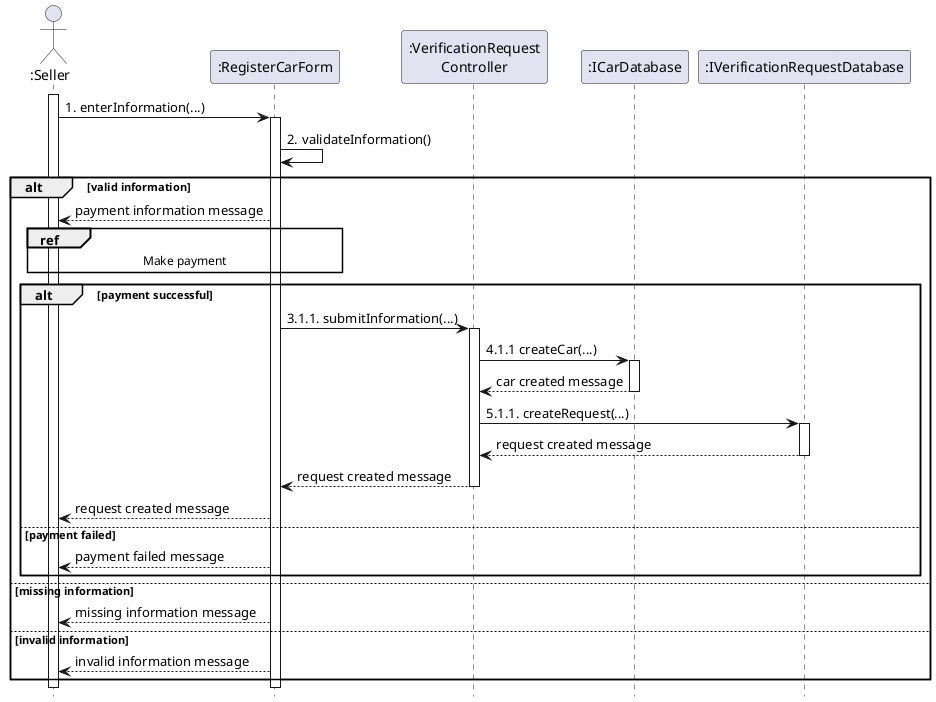 @startuml register_car
hide footbox

actor ":Seller" as seller
participant ":RegisterCarForm" as form
participant ":VerificationRequest\nController" as controller
participant ":ICarDatabase" as car
participant ":IVerificationRequestDatabase" as request

autonumber 1 1 "0."

activate seller
seller -> form ++: enterInformation(...)
form -> form : validateInformation()

autonumber stop
alt valid information
  form --> seller : payment information message
  ref over seller, form : Make payment
  alt payment successful
    form -> controller ++: 3.1.1. submitInformation(...)
    controller -> car ++: 4.1.1 createCar(...)
    car --> controller --: car created message
    controller -> request ++: 5.1.1. createRequest(...)
    request --> controller --: request created message
    controller --> form --: request created message
    form --> seller : request created message
  else payment failed
    form --> seller : payment failed message
  end
else missing information
  form --> seller : missing information message
else invalid information
  form --> seller : invalid information message

end
@enduml